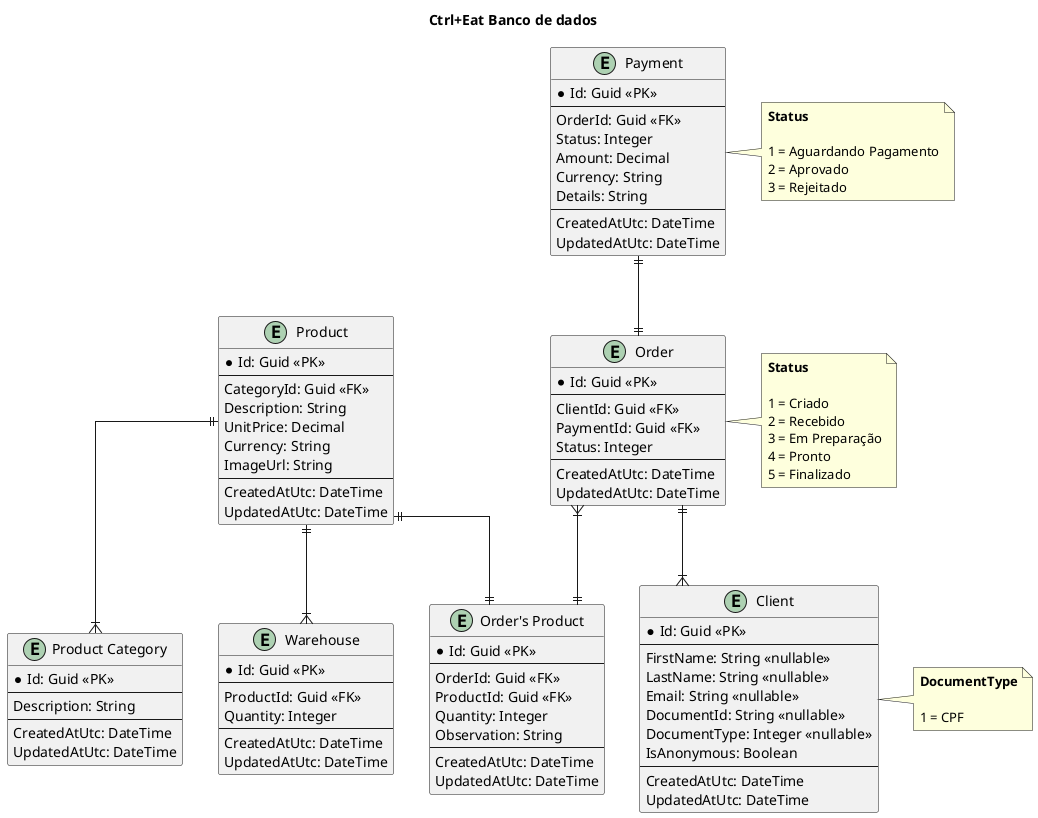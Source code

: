 @startuml database

title "Ctrl+Eat Banco de dados"

' avoid problems with angled crows feet
skinparam linetype ortho


entity "Client" as client {
    *Id: Guid <<PK>>
    ---
    FirstName: String <<nullable>>
    LastName: String <<nullable>>
    Email: String <<nullable>>
    DocumentId: String <<nullable>>
    DocumentType: Integer <<nullable>>
    IsAnonymous: Boolean
    ---
    CreatedAtUtc: DateTime
    UpdatedAtUtc: DateTime
}

entity "Product Category" as productCategory {
    *Id: Guid <<PK>>
    ---
    Description: String
    ---
    CreatedAtUtc: DateTime
    UpdatedAtUtc: DateTime
}

entity "Product" as product {
    *Id: Guid <<PK>>
    ---
    CategoryId: Guid <<FK>>
    Description: String
    UnitPrice: Decimal
    Currency: String
    ImageUrl: String
    ---
    CreatedAtUtc: DateTime
    UpdatedAtUtc: DateTime
}

entity "Warehouse" as warehouse {
    *Id: Guid <<PK>>
    ---
    ProductId: Guid <<FK>>
    Quantity: Integer
    ---
    CreatedAtUtc: DateTime
    UpdatedAtUtc: DateTime
}

entity "Order's Product" as orderProduct {
    *Id: Guid <<PK>>
    ---
    OrderId: Guid <<FK>>
    ProductId: Guid <<FK>>
    Quantity: Integer
    Observation: String
    ---
    CreatedAtUtc: DateTime
    UpdatedAtUtc: DateTime
}

entity "Payment" as payment {
    *Id: Guid <<PK>>
    ---
    OrderId: Guid <<FK>>
    Status: Integer
    Amount: Decimal
    Currency: String
    Details: String
    ---
    CreatedAtUtc: DateTime
    UpdatedAtUtc: DateTime
}

entity "Order" as order {
    *Id: Guid <<PK>>
    ---
    ClientId: Guid <<FK>>
    PaymentId: Guid <<FK>>
    Status: Integer
    ---
    CreatedAtUtc: DateTime
    UpdatedAtUtc: DateTime
}

note right of client
    **DocumentType**

    1 = CPF
end note

note right of payment
    **Status**

    1 = Aguardando Pagamento
    2 = Aprovado
    3 = Rejeitado
end note

note right of order
    **Status**

    1 = Criado
    2 = Recebido
    3 = Em Preparação
    4 = Pronto
    5 = Finalizado
end note

' a product has Exactly One category
' a category has One or More products
product ||--|{ productCategory

' a product has Exactly One warehouse
' a warehouse has One or More products
product ||--|{ warehouse

' a payment has Exactly One order
' a order has Exactly One payment
payment ||--|| order

' a order has Exactly One client
' a client has One or More order
order ||--|{ client

' a product has Exactly One orderProduct
' a orderProduct has One or More products
product ||--|| orderProduct

' a order has One or Mode orderProduct
' a orderProduct has Exactly One order
order }|--|| orderProduct

@enduml
